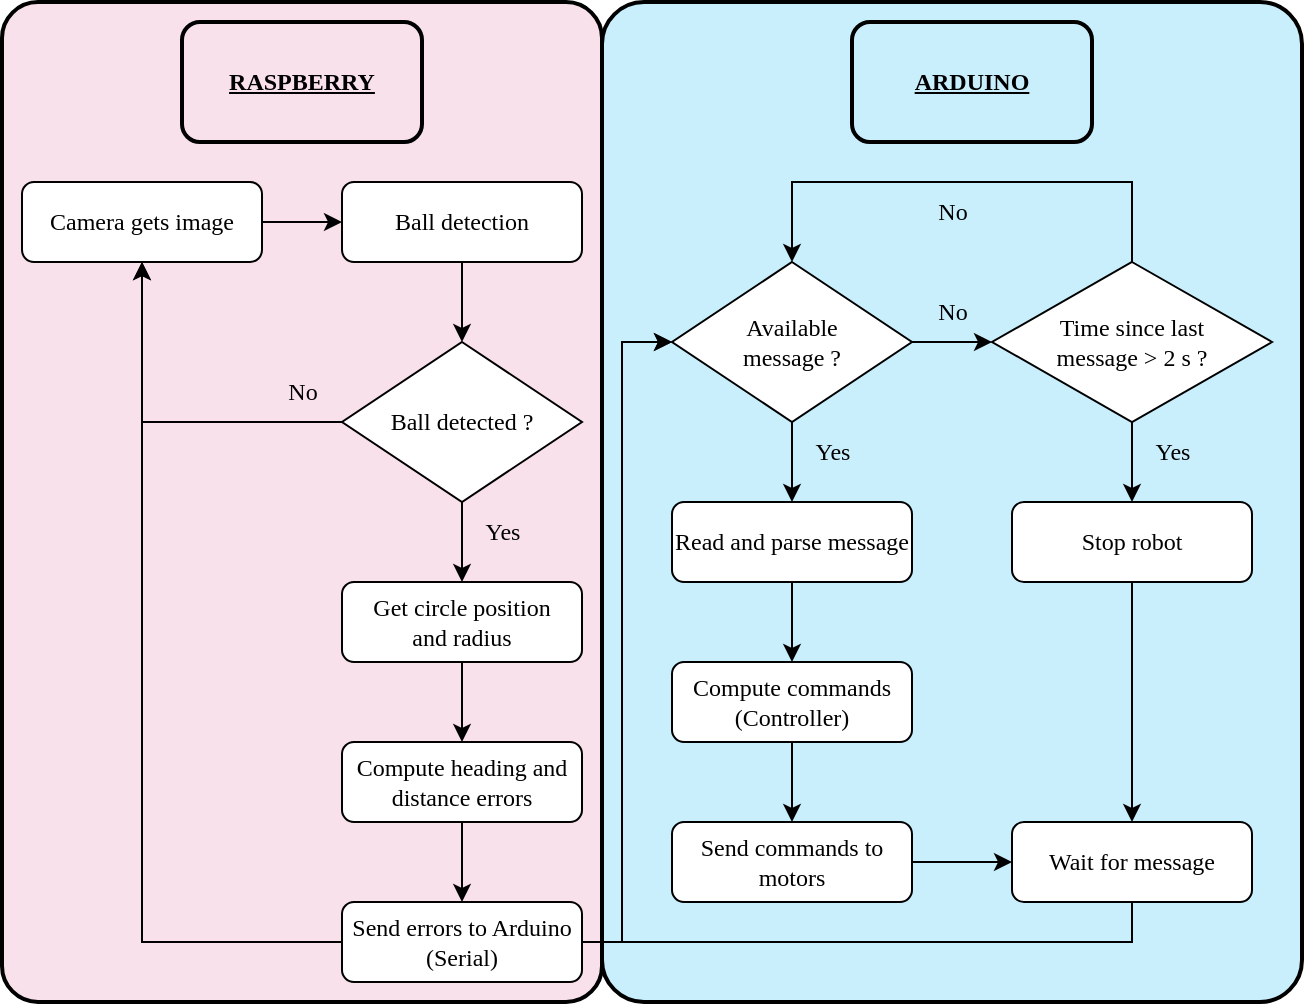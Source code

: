 <mxfile version="20.2.3" type="device"><diagram id="YWynhNQa6pNS4P3Q9ave" name="Page-1"><mxGraphModel dx="1718" dy="1014" grid="1" gridSize="10" guides="1" tooltips="1" connect="1" arrows="1" fold="1" page="1" pageScale="1" pageWidth="827" pageHeight="1169" math="0" shadow="0"><root><mxCell id="0"/><mxCell id="1" parent="0"/><mxCell id="a1aRNZ_nw543hLTmXjV9-53" value="" style="group" parent="1" vertex="1" connectable="0"><mxGeometry x="450" y="70" width="330" height="500" as="geometry"/></mxCell><mxCell id="a1aRNZ_nw543hLTmXjV9-52" value="" style="rounded=1;whiteSpace=wrap;html=1;fontFamily=Tahoma;fontSize=12;strokeColor=default;fillColor=#64D2FA;arcSize=6;strokeWidth=2;fillOpacity=35;" parent="a1aRNZ_nw543hLTmXjV9-53" vertex="1"><mxGeometry x="-20" width="350" height="500" as="geometry"/></mxCell><mxCell id="a1aRNZ_nw543hLTmXjV9-48" value="&lt;b&gt;&lt;u&gt;ARDUINO&lt;/u&gt;&lt;/b&gt;" style="rounded=1;whiteSpace=wrap;html=1;fontFamily=Tahoma;fontSize=12;fontColor=default;strokeColor=default;fillColor=none;strokeWidth=2;" parent="a1aRNZ_nw543hLTmXjV9-53" vertex="1"><mxGeometry x="105" y="10" width="120" height="60" as="geometry"/></mxCell><mxCell id="a1aRNZ_nw543hLTmXjV9-50" value="" style="group" parent="a1aRNZ_nw543hLTmXjV9-53" vertex="1" connectable="0"><mxGeometry x="15" y="90" width="300" height="360" as="geometry"/></mxCell><mxCell id="a1aRNZ_nw543hLTmXjV9-22" value="Time since last &lt;br&gt;message &amp;gt; 2 s ?" style="rhombus;whiteSpace=wrap;html=1;rounded=0;fontFamily=Tahoma;fontSize=12;fontColor=default;strokeColor=default;fillColor=default;" parent="a1aRNZ_nw543hLTmXjV9-50" vertex="1"><mxGeometry x="160" y="40" width="140" height="80" as="geometry"/></mxCell><mxCell id="a1aRNZ_nw543hLTmXjV9-24" style="edgeStyle=orthogonalEdgeStyle;curved=1;rounded=0;orthogonalLoop=1;jettySize=auto;html=1;exitX=1;exitY=0.5;exitDx=0;exitDy=0;entryX=0;entryY=0.5;entryDx=0;entryDy=0;fontFamily=Tahoma;fontSize=12;fontColor=default;" parent="a1aRNZ_nw543hLTmXjV9-50" source="a1aRNZ_nw543hLTmXjV9-23" target="a1aRNZ_nw543hLTmXjV9-22" edge="1"><mxGeometry relative="1" as="geometry"/></mxCell><mxCell id="a1aRNZ_nw543hLTmXjV9-23" value="Available &lt;br&gt;message ?" style="rhombus;whiteSpace=wrap;html=1;rounded=0;fontFamily=Tahoma;fontSize=12;fontColor=default;strokeColor=default;fillColor=default;" parent="a1aRNZ_nw543hLTmXjV9-50" vertex="1"><mxGeometry y="40" width="120" height="80" as="geometry"/></mxCell><mxCell id="a1aRNZ_nw543hLTmXjV9-26" style="edgeStyle=orthogonalEdgeStyle;rounded=0;orthogonalLoop=1;jettySize=auto;html=1;exitX=0.5;exitY=0;exitDx=0;exitDy=0;entryX=0.5;entryY=0;entryDx=0;entryDy=0;fontFamily=Tahoma;fontSize=12;fontColor=default;" parent="a1aRNZ_nw543hLTmXjV9-50" source="a1aRNZ_nw543hLTmXjV9-22" target="a1aRNZ_nw543hLTmXjV9-23" edge="1"><mxGeometry relative="1" as="geometry"><Array as="points"><mxPoint x="230"/><mxPoint x="60"/></Array></mxGeometry></mxCell><mxCell id="a1aRNZ_nw543hLTmXjV9-25" value="No" style="text;html=1;align=center;verticalAlign=middle;resizable=0;points=[];autosize=1;strokeColor=none;fillColor=none;fontSize=12;fontFamily=Tahoma;fontColor=default;" parent="a1aRNZ_nw543hLTmXjV9-50" vertex="1"><mxGeometry x="120" y="50" width="40" height="30" as="geometry"/></mxCell><mxCell id="a1aRNZ_nw543hLTmXjV9-28" value="No" style="text;html=1;align=center;verticalAlign=middle;resizable=0;points=[];autosize=1;strokeColor=none;fillColor=none;fontSize=12;fontFamily=Tahoma;fontColor=default;" parent="a1aRNZ_nw543hLTmXjV9-50" vertex="1"><mxGeometry x="120" width="40" height="30" as="geometry"/></mxCell><mxCell id="a1aRNZ_nw543hLTmXjV9-30" value="Read and parse message" style="rounded=1;whiteSpace=wrap;html=1;fontFamily=Tahoma;" parent="a1aRNZ_nw543hLTmXjV9-50" vertex="1"><mxGeometry y="160" width="120" height="40" as="geometry"/></mxCell><mxCell id="a1aRNZ_nw543hLTmXjV9-33" style="edgeStyle=orthogonalEdgeStyle;rounded=0;orthogonalLoop=1;jettySize=auto;html=1;exitX=0.5;exitY=1;exitDx=0;exitDy=0;entryX=0.5;entryY=0;entryDx=0;entryDy=0;fontFamily=Tahoma;fontSize=12;fontColor=default;elbow=vertical;" parent="a1aRNZ_nw543hLTmXjV9-50" source="a1aRNZ_nw543hLTmXjV9-23" target="a1aRNZ_nw543hLTmXjV9-30" edge="1"><mxGeometry relative="1" as="geometry"/></mxCell><mxCell id="a1aRNZ_nw543hLTmXjV9-31" value="Compute commands (Controller)" style="rounded=1;whiteSpace=wrap;html=1;fontFamily=Tahoma;" parent="a1aRNZ_nw543hLTmXjV9-50" vertex="1"><mxGeometry y="240" width="120" height="40" as="geometry"/></mxCell><mxCell id="a1aRNZ_nw543hLTmXjV9-34" style="edgeStyle=orthogonalEdgeStyle;rounded=0;orthogonalLoop=1;jettySize=auto;html=1;exitX=0.5;exitY=1;exitDx=0;exitDy=0;entryX=0.5;entryY=0;entryDx=0;entryDy=0;fontFamily=Tahoma;fontSize=12;fontColor=default;elbow=vertical;" parent="a1aRNZ_nw543hLTmXjV9-50" source="a1aRNZ_nw543hLTmXjV9-30" target="a1aRNZ_nw543hLTmXjV9-31" edge="1"><mxGeometry relative="1" as="geometry"/></mxCell><mxCell id="a1aRNZ_nw543hLTmXjV9-32" value="Send commands to motors" style="rounded=1;whiteSpace=wrap;html=1;fontFamily=Tahoma;" parent="a1aRNZ_nw543hLTmXjV9-50" vertex="1"><mxGeometry y="320" width="120" height="40" as="geometry"/></mxCell><mxCell id="a1aRNZ_nw543hLTmXjV9-35" style="edgeStyle=orthogonalEdgeStyle;rounded=0;orthogonalLoop=1;jettySize=auto;html=1;exitX=0.5;exitY=1;exitDx=0;exitDy=0;entryX=0.5;entryY=0;entryDx=0;entryDy=0;fontFamily=Tahoma;fontSize=12;fontColor=default;elbow=vertical;" parent="a1aRNZ_nw543hLTmXjV9-50" source="a1aRNZ_nw543hLTmXjV9-31" target="a1aRNZ_nw543hLTmXjV9-32" edge="1"><mxGeometry relative="1" as="geometry"/></mxCell><mxCell id="a1aRNZ_nw543hLTmXjV9-36" value="Yes" style="text;html=1;align=center;verticalAlign=middle;resizable=0;points=[];autosize=1;strokeColor=none;fillColor=none;fontSize=12;fontFamily=Tahoma;fontColor=default;" parent="a1aRNZ_nw543hLTmXjV9-50" vertex="1"><mxGeometry x="60" y="120" width="40" height="30" as="geometry"/></mxCell><mxCell id="a1aRNZ_nw543hLTmXjV9-37" value="Stop robot" style="rounded=1;whiteSpace=wrap;html=1;fontFamily=Tahoma;" parent="a1aRNZ_nw543hLTmXjV9-50" vertex="1"><mxGeometry x="170" y="160" width="120" height="40" as="geometry"/></mxCell><mxCell id="a1aRNZ_nw543hLTmXjV9-38" style="edgeStyle=orthogonalEdgeStyle;rounded=0;orthogonalLoop=1;jettySize=auto;html=1;exitX=0.5;exitY=1;exitDx=0;exitDy=0;entryX=0.5;entryY=0;entryDx=0;entryDy=0;fontFamily=Tahoma;fontSize=12;fontColor=default;elbow=vertical;" parent="a1aRNZ_nw543hLTmXjV9-50" source="a1aRNZ_nw543hLTmXjV9-22" target="a1aRNZ_nw543hLTmXjV9-37" edge="1"><mxGeometry relative="1" as="geometry"/></mxCell><mxCell id="a1aRNZ_nw543hLTmXjV9-39" value="Yes" style="text;html=1;align=center;verticalAlign=middle;resizable=0;points=[];autosize=1;strokeColor=none;fillColor=none;fontSize=12;fontFamily=Tahoma;fontColor=default;" parent="a1aRNZ_nw543hLTmXjV9-50" vertex="1"><mxGeometry x="230" y="120" width="40" height="30" as="geometry"/></mxCell><mxCell id="a1aRNZ_nw543hLTmXjV9-41" value="Wait for message" style="rounded=1;whiteSpace=wrap;html=1;fontFamily=Tahoma;" parent="a1aRNZ_nw543hLTmXjV9-50" vertex="1"><mxGeometry x="170" y="320" width="120" height="40" as="geometry"/></mxCell><mxCell id="a1aRNZ_nw543hLTmXjV9-43" style="edgeStyle=orthogonalEdgeStyle;rounded=0;orthogonalLoop=1;jettySize=auto;html=1;exitX=1;exitY=0.5;exitDx=0;exitDy=0;entryX=0;entryY=0.5;entryDx=0;entryDy=0;fontFamily=Tahoma;fontSize=12;fontColor=default;elbow=vertical;" parent="a1aRNZ_nw543hLTmXjV9-50" source="a1aRNZ_nw543hLTmXjV9-32" target="a1aRNZ_nw543hLTmXjV9-41" edge="1"><mxGeometry relative="1" as="geometry"/></mxCell><mxCell id="a1aRNZ_nw543hLTmXjV9-42" style="edgeStyle=orthogonalEdgeStyle;rounded=0;orthogonalLoop=1;jettySize=auto;html=1;exitX=0.5;exitY=1;exitDx=0;exitDy=0;entryX=0.5;entryY=0;entryDx=0;entryDy=0;fontFamily=Tahoma;fontSize=12;fontColor=default;elbow=vertical;" parent="a1aRNZ_nw543hLTmXjV9-50" source="a1aRNZ_nw543hLTmXjV9-37" target="a1aRNZ_nw543hLTmXjV9-41" edge="1"><mxGeometry relative="1" as="geometry"/></mxCell><mxCell id="a1aRNZ_nw543hLTmXjV9-54" value="" style="group;fillColor=none;" parent="1" vertex="1" connectable="0"><mxGeometry x="130" y="70" width="300" height="500" as="geometry"/></mxCell><mxCell id="a1aRNZ_nw543hLTmXjV9-51" value="" style="rounded=1;whiteSpace=wrap;html=1;fontFamily=Tahoma;fontSize=12;strokeColor=default;fillColor=#E68CB4;arcSize=6;strokeWidth=2;fillOpacity=26;" parent="a1aRNZ_nw543hLTmXjV9-54" vertex="1"><mxGeometry width="300" height="500" as="geometry"/></mxCell><mxCell id="a1aRNZ_nw543hLTmXjV9-19" value="&lt;b&gt;&lt;u&gt;RASPBERRY&lt;/u&gt;&lt;/b&gt;" style="rounded=1;whiteSpace=wrap;html=1;fontFamily=Tahoma;fontSize=12;fontColor=default;strokeColor=default;fillColor=none;strokeWidth=2;fillStyle=auto;gradientColor=none;" parent="a1aRNZ_nw543hLTmXjV9-54" vertex="1"><mxGeometry x="90" y="10" width="120" height="60" as="geometry"/></mxCell><mxCell id="a1aRNZ_nw543hLTmXjV9-49" value="" style="group" parent="a1aRNZ_nw543hLTmXjV9-54" vertex="1" connectable="0"><mxGeometry x="10" y="90" width="280" height="400" as="geometry"/></mxCell><mxCell id="a1aRNZ_nw543hLTmXjV9-3" value="Camera gets image" style="rounded=1;whiteSpace=wrap;html=1;fontFamily=Tahoma;" parent="a1aRNZ_nw543hLTmXjV9-49" vertex="1"><mxGeometry width="120" height="40" as="geometry"/></mxCell><mxCell id="a1aRNZ_nw543hLTmXjV9-6" value="Ball detection" style="rounded=1;whiteSpace=wrap;html=1;fontFamily=Tahoma;" parent="a1aRNZ_nw543hLTmXjV9-49" vertex="1"><mxGeometry x="160" width="120" height="40" as="geometry"/></mxCell><mxCell id="a1aRNZ_nw543hLTmXjV9-10" style="edgeStyle=orthogonalEdgeStyle;rounded=0;orthogonalLoop=1;jettySize=auto;html=1;exitX=1;exitY=0.5;exitDx=0;exitDy=0;entryX=0;entryY=0.5;entryDx=0;entryDy=0;fontFamily=Tahoma;fontSize=12;fontColor=default;" parent="a1aRNZ_nw543hLTmXjV9-49" source="a1aRNZ_nw543hLTmXjV9-3" target="a1aRNZ_nw543hLTmXjV9-6" edge="1"><mxGeometry relative="1" as="geometry"/></mxCell><mxCell id="a1aRNZ_nw543hLTmXjV9-17" style="edgeStyle=orthogonalEdgeStyle;rounded=0;orthogonalLoop=1;jettySize=auto;html=1;exitX=0;exitY=0.5;exitDx=0;exitDy=0;entryX=0.5;entryY=1;entryDx=0;entryDy=0;fontFamily=Tahoma;fontSize=12;fontColor=default;" parent="a1aRNZ_nw543hLTmXjV9-49" source="a1aRNZ_nw543hLTmXjV9-7" target="a1aRNZ_nw543hLTmXjV9-3" edge="1"><mxGeometry relative="1" as="geometry"/></mxCell><mxCell id="a1aRNZ_nw543hLTmXjV9-7" value="Ball detected ?" style="rhombus;whiteSpace=wrap;html=1;rounded=0;fontFamily=Tahoma;fontSize=12;fontColor=default;strokeColor=default;fillColor=default;" parent="a1aRNZ_nw543hLTmXjV9-49" vertex="1"><mxGeometry x="160" y="80" width="120" height="80" as="geometry"/></mxCell><mxCell id="a1aRNZ_nw543hLTmXjV9-9" style="edgeStyle=orthogonalEdgeStyle;rounded=0;orthogonalLoop=1;jettySize=auto;html=1;exitX=0.5;exitY=1;exitDx=0;exitDy=0;entryX=0.5;entryY=0;entryDx=0;entryDy=0;fontFamily=Tahoma;fontSize=12;fontColor=default;" parent="a1aRNZ_nw543hLTmXjV9-49" source="a1aRNZ_nw543hLTmXjV9-6" target="a1aRNZ_nw543hLTmXjV9-7" edge="1"><mxGeometry relative="1" as="geometry"/></mxCell><mxCell id="a1aRNZ_nw543hLTmXjV9-11" value="Get circle position &lt;br&gt;and radius" style="rounded=1;whiteSpace=wrap;html=1;fontFamily=Tahoma;" parent="a1aRNZ_nw543hLTmXjV9-49" vertex="1"><mxGeometry x="160" y="200" width="120" height="40" as="geometry"/></mxCell><mxCell id="a1aRNZ_nw543hLTmXjV9-12" style="edgeStyle=orthogonalEdgeStyle;rounded=0;orthogonalLoop=1;jettySize=auto;html=1;exitX=0.5;exitY=1;exitDx=0;exitDy=0;entryX=0.5;entryY=0;entryDx=0;entryDy=0;fontFamily=Tahoma;fontSize=12;fontColor=default;" parent="a1aRNZ_nw543hLTmXjV9-49" source="a1aRNZ_nw543hLTmXjV9-7" target="a1aRNZ_nw543hLTmXjV9-11" edge="1"><mxGeometry relative="1" as="geometry"/></mxCell><mxCell id="a1aRNZ_nw543hLTmXjV9-13" value="Compute heading and distance errors" style="rounded=1;whiteSpace=wrap;html=1;fontFamily=Tahoma;" parent="a1aRNZ_nw543hLTmXjV9-49" vertex="1"><mxGeometry x="160" y="280" width="120" height="40" as="geometry"/></mxCell><mxCell id="a1aRNZ_nw543hLTmXjV9-14" style="edgeStyle=orthogonalEdgeStyle;rounded=0;orthogonalLoop=1;jettySize=auto;html=1;exitX=0.5;exitY=1;exitDx=0;exitDy=0;entryX=0.5;entryY=0;entryDx=0;entryDy=0;fontFamily=Tahoma;fontSize=12;fontColor=default;" parent="a1aRNZ_nw543hLTmXjV9-49" source="a1aRNZ_nw543hLTmXjV9-11" target="a1aRNZ_nw543hLTmXjV9-13" edge="1"><mxGeometry relative="1" as="geometry"/></mxCell><mxCell id="a1aRNZ_nw543hLTmXjV9-18" style="edgeStyle=orthogonalEdgeStyle;rounded=0;orthogonalLoop=1;jettySize=auto;html=1;exitX=0;exitY=0.5;exitDx=0;exitDy=0;entryX=0.5;entryY=1;entryDx=0;entryDy=0;fontFamily=Tahoma;fontSize=12;fontColor=default;" parent="a1aRNZ_nw543hLTmXjV9-49" source="a1aRNZ_nw543hLTmXjV9-15" target="a1aRNZ_nw543hLTmXjV9-3" edge="1"><mxGeometry relative="1" as="geometry"/></mxCell><mxCell id="a1aRNZ_nw543hLTmXjV9-15" value="Send errors to Arduino (Serial)" style="rounded=1;whiteSpace=wrap;html=1;fontFamily=Tahoma;" parent="a1aRNZ_nw543hLTmXjV9-49" vertex="1"><mxGeometry x="160" y="360" width="120" height="40" as="geometry"/></mxCell><mxCell id="a1aRNZ_nw543hLTmXjV9-16" style="edgeStyle=orthogonalEdgeStyle;rounded=0;orthogonalLoop=1;jettySize=auto;html=1;exitX=0.5;exitY=1;exitDx=0;exitDy=0;entryX=0.5;entryY=0;entryDx=0;entryDy=0;fontFamily=Tahoma;fontSize=12;fontColor=default;" parent="a1aRNZ_nw543hLTmXjV9-49" source="a1aRNZ_nw543hLTmXjV9-13" target="a1aRNZ_nw543hLTmXjV9-15" edge="1"><mxGeometry relative="1" as="geometry"/></mxCell><mxCell id="a1aRNZ_nw543hLTmXjV9-20" value="Yes" style="text;html=1;align=center;verticalAlign=middle;resizable=0;points=[];autosize=1;strokeColor=none;fillColor=none;fontSize=12;fontFamily=Tahoma;fontColor=default;" parent="a1aRNZ_nw543hLTmXjV9-49" vertex="1"><mxGeometry x="220" y="160" width="40" height="30" as="geometry"/></mxCell><mxCell id="a1aRNZ_nw543hLTmXjV9-21" value="No" style="text;html=1;align=center;verticalAlign=middle;resizable=0;points=[];autosize=1;strokeColor=none;fillColor=none;fontSize=12;fontFamily=Tahoma;fontColor=default;" parent="a1aRNZ_nw543hLTmXjV9-49" vertex="1"><mxGeometry x="120" y="90" width="40" height="30" as="geometry"/></mxCell><mxCell id="a1aRNZ_nw543hLTmXjV9-45" style="edgeStyle=orthogonalEdgeStyle;rounded=0;orthogonalLoop=1;jettySize=auto;html=1;exitDx=0;exitDy=0;entryX=0;entryY=0.5;entryDx=0;entryDy=0;fontFamily=Tahoma;fontSize=12;fontColor=default;elbow=vertical;startArrow=none;" parent="1" target="a1aRNZ_nw543hLTmXjV9-23" edge="1"><mxGeometry relative="1" as="geometry"><mxPoint x="440" y="540" as="sourcePoint"/><Array as="points"><mxPoint x="440" y="240"/></Array></mxGeometry></mxCell><mxCell id="a1aRNZ_nw543hLTmXjV9-47" value="" style="edgeStyle=orthogonalEdgeStyle;rounded=0;orthogonalLoop=1;jettySize=auto;html=1;exitX=0.5;exitY=1;exitDx=0;exitDy=0;entryDx=0;entryDy=0;fontFamily=Tahoma;fontSize=12;fontColor=default;elbow=vertical;endArrow=none;" parent="1" source="a1aRNZ_nw543hLTmXjV9-41" edge="1"><mxGeometry relative="1" as="geometry"><mxPoint x="710" y="480" as="sourcePoint"/><mxPoint x="440" y="540" as="targetPoint"/><Array as="points"><mxPoint x="695" y="540"/></Array></mxGeometry></mxCell><mxCell id="a1aRNZ_nw543hLTmXjV9-29" style="edgeStyle=orthogonalEdgeStyle;rounded=0;orthogonalLoop=1;jettySize=auto;html=1;exitX=1;exitY=0.5;exitDx=0;exitDy=0;entryX=0;entryY=0.5;entryDx=0;entryDy=0;fontFamily=Tahoma;fontSize=12;fontColor=default;elbow=vertical;" parent="1" source="a1aRNZ_nw543hLTmXjV9-15" target="a1aRNZ_nw543hLTmXjV9-23" edge="1"><mxGeometry relative="1" as="geometry"><Array as="points"><mxPoint x="440" y="540"/><mxPoint x="440" y="240"/></Array></mxGeometry></mxCell></root></mxGraphModel></diagram></mxfile>